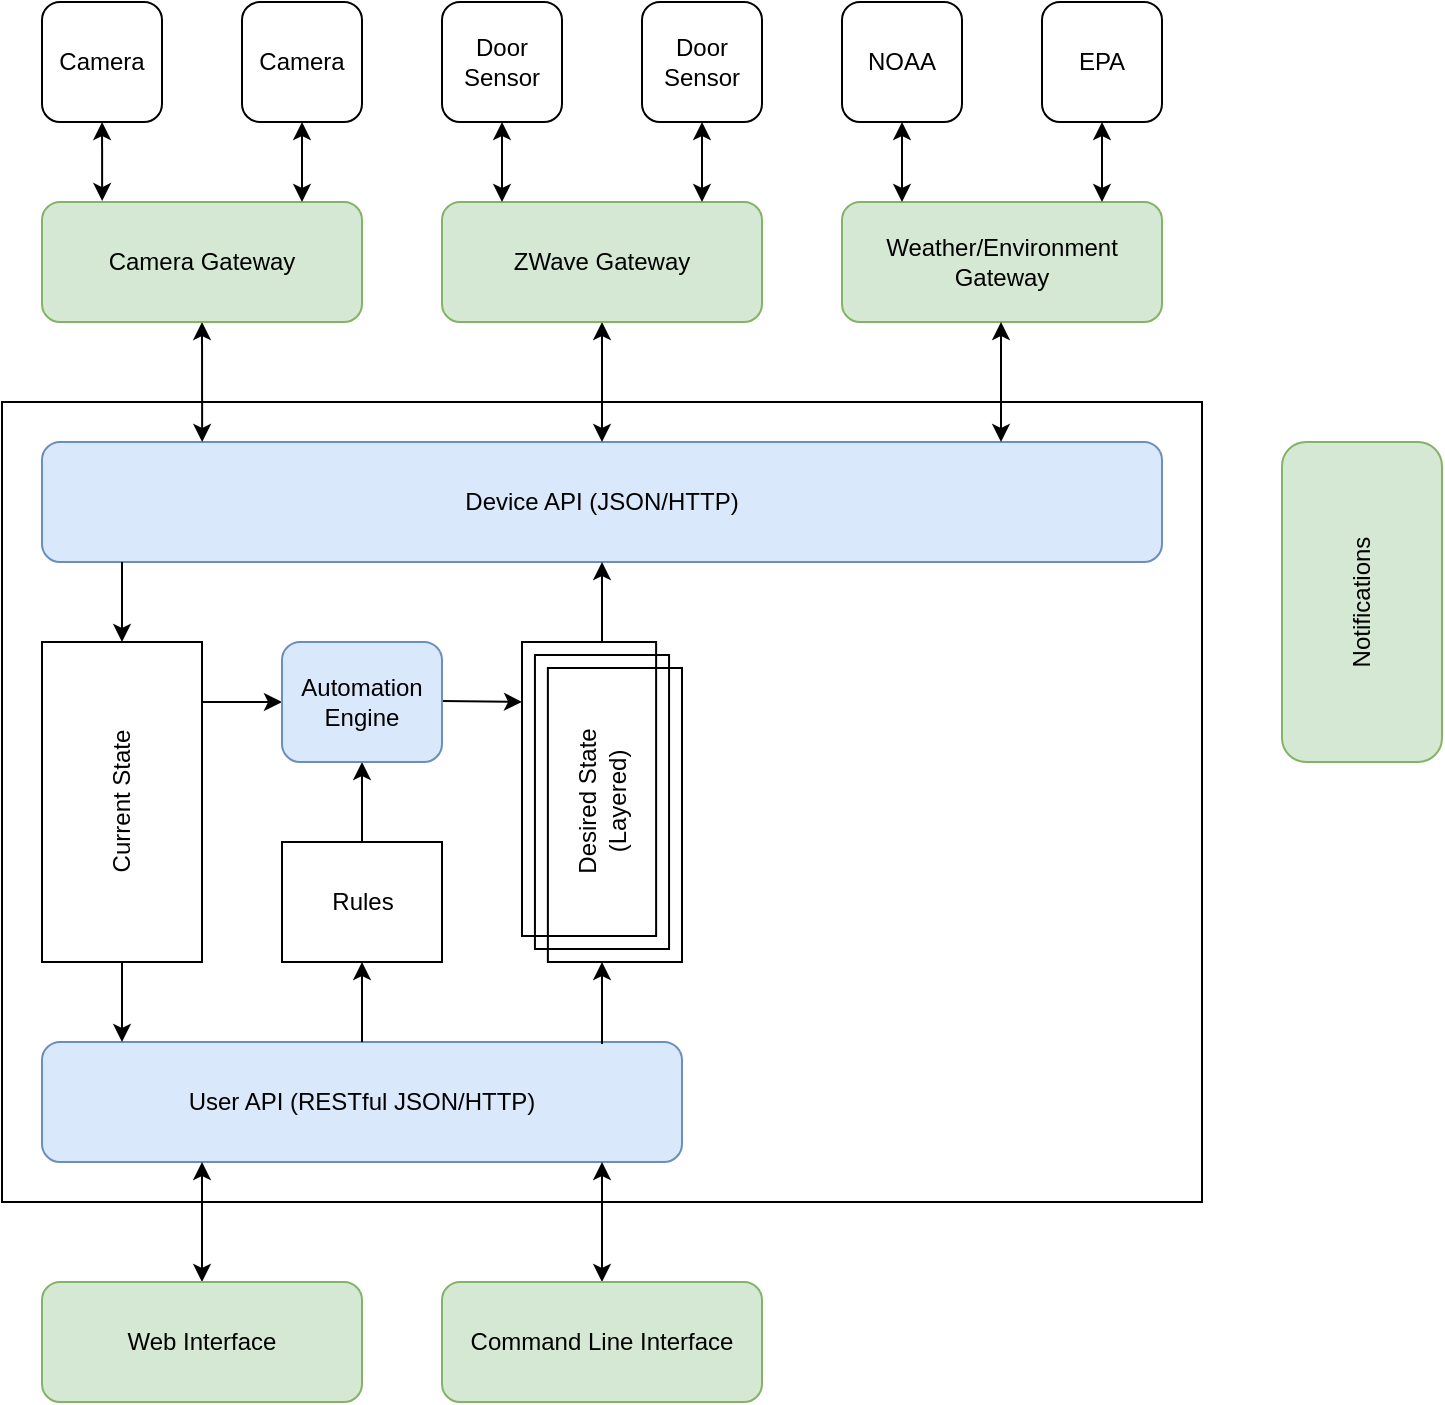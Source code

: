<mxfile version="10.6.3" type="device"><diagram id="nyFlotmh9oRMmqSYARnF" name="Page-1"><mxGraphModel dx="918" dy="727" grid="1" gridSize="10" guides="1" tooltips="1" connect="1" arrows="1" fold="1" page="1" pageScale="1" pageWidth="850" pageHeight="1100" math="0" shadow="0"><root><mxCell id="0"/><mxCell id="1" parent="0"/><mxCell id="MtfKd6-NrAOQEtamVdi_-132" value="" style="rounded=0;whiteSpace=wrap;html=1;fillColor=none;align=center;" parent="1" vertex="1"><mxGeometry x="20" y="240" width="600" height="400" as="geometry"/></mxCell><mxCell id="MtfKd6-NrAOQEtamVdi_-2" value="Device API (JSON/HTTP)" style="rounded=1;whiteSpace=wrap;html=1;fillColor=#dae8fc;strokeColor=#6c8ebf;" parent="1" vertex="1"><mxGeometry x="40" y="260" width="560" height="60" as="geometry"/></mxCell><mxCell id="MtfKd6-NrAOQEtamVdi_-3" value="User API (RESTful JSON/HTTP)" style="rounded=1;whiteSpace=wrap;html=1;fillColor=#dae8fc;strokeColor=#6c8ebf;" parent="1" vertex="1"><mxGeometry x="40" y="560" width="320" height="60" as="geometry"/></mxCell><mxCell id="MtfKd6-NrAOQEtamVdi_-118" value="" style="edgeStyle=none;rounded=0;orthogonalLoop=1;jettySize=auto;html=1;startArrow=classic;startFill=1;endArrow=classic;endFill=1;entryX=0.143;entryY=0;entryDx=0;entryDy=0;entryPerimeter=0;" parent="1" target="MtfKd6-NrAOQEtamVdi_-2" edge="1"><mxGeometry relative="1" as="geometry"><mxPoint x="120" y="200" as="sourcePoint"/><mxPoint x="120" y="240" as="targetPoint"/></mxGeometry></mxCell><mxCell id="MtfKd6-NrAOQEtamVdi_-12" value="Camera Gateway&lt;br&gt;" style="rounded=1;whiteSpace=wrap;html=1;fillColor=#d5e8d4;strokeColor=#82b366;" parent="1" vertex="1"><mxGeometry x="40" y="140" width="160" height="60" as="geometry"/></mxCell><mxCell id="MtfKd6-NrAOQEtamVdi_-120" value="" style="edgeStyle=none;rounded=0;orthogonalLoop=1;jettySize=auto;html=1;startArrow=classic;startFill=1;endArrow=classic;endFill=1;entryX=0.188;entryY=-0.008;entryDx=0;entryDy=0;entryPerimeter=0;" parent="1" source="MtfKd6-NrAOQEtamVdi_-13" target="MtfKd6-NrAOQEtamVdi_-12" edge="1"><mxGeometry relative="1" as="geometry"/></mxCell><mxCell id="MtfKd6-NrAOQEtamVdi_-13" value="Camera&lt;br&gt;" style="rounded=1;whiteSpace=wrap;html=1;" parent="1" vertex="1"><mxGeometry x="40" y="40" width="60" height="60" as="geometry"/></mxCell><mxCell id="MtfKd6-NrAOQEtamVdi_-121" value="" style="edgeStyle=none;rounded=0;orthogonalLoop=1;jettySize=auto;html=1;startArrow=classic;startFill=1;endArrow=classic;endFill=1;" parent="1" source="MtfKd6-NrAOQEtamVdi_-14" edge="1"><mxGeometry relative="1" as="geometry"><mxPoint x="170" y="140" as="targetPoint"/></mxGeometry></mxCell><mxCell id="MtfKd6-NrAOQEtamVdi_-14" value="Camera" style="rounded=1;whiteSpace=wrap;html=1;" parent="1" vertex="1"><mxGeometry x="140" y="40" width="60" height="60" as="geometry"/></mxCell><mxCell id="MtfKd6-NrAOQEtamVdi_-131" value="" style="edgeStyle=none;rounded=0;orthogonalLoop=1;jettySize=auto;html=1;startArrow=classic;startFill=1;endArrow=classic;endFill=1;" parent="1" source="MtfKd6-NrAOQEtamVdi_-15" edge="1"><mxGeometry relative="1" as="geometry"><mxPoint x="120" y="620" as="targetPoint"/></mxGeometry></mxCell><mxCell id="MtfKd6-NrAOQEtamVdi_-15" value="Web Interface&lt;br&gt;" style="rounded=1;whiteSpace=wrap;html=1;fillColor=#d5e8d4;strokeColor=#82b366;" parent="1" vertex="1"><mxGeometry x="40" y="680" width="160" height="60" as="geometry"/></mxCell><mxCell id="MtfKd6-NrAOQEtamVdi_-130" value="" style="edgeStyle=none;rounded=0;orthogonalLoop=1;jettySize=auto;html=1;startArrow=classic;startFill=1;endArrow=classic;endFill=1;" parent="1" source="MtfKd6-NrAOQEtamVdi_-23" edge="1"><mxGeometry relative="1" as="geometry"><mxPoint x="320" y="620" as="targetPoint"/></mxGeometry></mxCell><mxCell id="MtfKd6-NrAOQEtamVdi_-23" value="Command Line Interface&lt;br&gt;" style="rounded=1;whiteSpace=wrap;html=1;fillColor=#d5e8d4;align=center;strokeColor=#82b366;" parent="1" vertex="1"><mxGeometry x="240" y="680" width="160" height="60" as="geometry"/></mxCell><mxCell id="MtfKd6-NrAOQEtamVdi_-113" value="" style="edgeStyle=none;rounded=0;orthogonalLoop=1;jettySize=auto;html=1;startArrow=none;startFill=0;endArrow=classic;endFill=1;" parent="1" source="MtfKd6-NrAOQEtamVdi_-30" target="MtfKd6-NrAOQEtamVdi_-2" edge="1"><mxGeometry relative="1" as="geometry"><mxPoint x="360" y="320" as="targetPoint"/></mxGeometry></mxCell><mxCell id="MtfKd6-NrAOQEtamVdi_-115" value="" style="edgeStyle=none;rounded=0;orthogonalLoop=1;jettySize=auto;html=1;startArrow=classic;startFill=1;endArrow=none;endFill=0;entryX=0.875;entryY=0.017;entryDx=0;entryDy=0;entryPerimeter=0;" parent="1" source="MtfKd6-NrAOQEtamVdi_-30" target="MtfKd6-NrAOQEtamVdi_-3" edge="1"><mxGeometry relative="1" as="geometry"><mxPoint x="360" y="560" as="targetPoint"/></mxGeometry></mxCell><mxCell id="MtfKd6-NrAOQEtamVdi_-30" value="Desired State &lt;br&gt;(Layered)" style="verticalLabelPosition=middle;verticalAlign=middle;html=1;shape=mxgraph.basic.layered_rect;dx=12.94;outlineConnect=0;fillColor=none;align=center;labelPosition=center;horizontal=0;" parent="1" vertex="1"><mxGeometry x="280" y="360" width="80" height="160" as="geometry"/></mxCell><mxCell id="MtfKd6-NrAOQEtamVdi_-107" value="" style="edgeStyle=none;rounded=0;orthogonalLoop=1;jettySize=auto;html=1;startArrow=classic;startFill=1;endArrow=none;endFill=0;" parent="1" source="MtfKd6-NrAOQEtamVdi_-35" edge="1"><mxGeometry relative="1" as="geometry"><mxPoint x="80" y="320" as="targetPoint"/></mxGeometry></mxCell><mxCell id="MtfKd6-NrAOQEtamVdi_-108" value="" style="edgeStyle=none;rounded=0;orthogonalLoop=1;jettySize=auto;html=1;startArrow=classic;startFill=1;endArrow=none;endFill=0;" parent="1" target="MtfKd6-NrAOQEtamVdi_-35" edge="1"><mxGeometry relative="1" as="geometry"><mxPoint x="80" y="560" as="sourcePoint"/></mxGeometry></mxCell><mxCell id="MtfKd6-NrAOQEtamVdi_-35" value="Current State" style="verticalLabelPosition=middle;verticalAlign=middle;html=1;shape=mxgraph.basic.rect;fillColor=#ffffff;fillColor2=none;strokeColor=#000000;strokeWidth=1;size=20;indent=5;align=center;labelPosition=center;horizontal=0;" parent="1" vertex="1"><mxGeometry x="40" y="360" width="80" height="160" as="geometry"/></mxCell><mxCell id="MtfKd6-NrAOQEtamVdi_-109" value="" style="edgeStyle=none;rounded=0;orthogonalLoop=1;jettySize=auto;html=1;startArrow=classic;startFill=1;endArrow=none;endFill=0;" parent="1" source="MtfKd6-NrAOQEtamVdi_-87" target="MtfKd6-NrAOQEtamVdi_-3" edge="1"><mxGeometry relative="1" as="geometry"/></mxCell><mxCell id="MtfKd6-NrAOQEtamVdi_-112" value="" style="edgeStyle=none;rounded=0;orthogonalLoop=1;jettySize=auto;html=1;startArrow=none;startFill=0;endArrow=classic;endFill=1;" parent="1" source="MtfKd6-NrAOQEtamVdi_-87" target="MtfKd6-NrAOQEtamVdi_-88" edge="1"><mxGeometry relative="1" as="geometry"/></mxCell><mxCell id="MtfKd6-NrAOQEtamVdi_-87" value="Rules&lt;br&gt;" style="verticalLabelPosition=middle;verticalAlign=middle;html=1;shape=mxgraph.basic.rect;fillColor=#ffffff;fillColor2=none;strokeColor=#000000;strokeWidth=1;size=20;indent=5;align=center;labelPosition=center;" parent="1" vertex="1"><mxGeometry x="160" y="460" width="80" height="60" as="geometry"/></mxCell><mxCell id="MtfKd6-NrAOQEtamVdi_-110" value="" style="edgeStyle=none;rounded=0;orthogonalLoop=1;jettySize=auto;html=1;startArrow=classic;startFill=1;endArrow=none;endFill=0;" parent="1" source="MtfKd6-NrAOQEtamVdi_-88" edge="1"><mxGeometry relative="1" as="geometry"><mxPoint x="120" y="390" as="targetPoint"/></mxGeometry></mxCell><mxCell id="MtfKd6-NrAOQEtamVdi_-128" value="" style="edgeStyle=none;rounded=0;orthogonalLoop=1;jettySize=auto;html=1;startArrow=none;startFill=0;endArrow=classic;endFill=1;" parent="1" edge="1"><mxGeometry relative="1" as="geometry"><mxPoint x="240" y="389.5" as="sourcePoint"/><mxPoint x="280" y="390" as="targetPoint"/></mxGeometry></mxCell><mxCell id="MtfKd6-NrAOQEtamVdi_-88" value="Automation&lt;br&gt;Engine&lt;br&gt;" style="rounded=1;whiteSpace=wrap;html=1;fillColor=#dae8fc;align=center;strokeColor=#6c8ebf;" parent="1" vertex="1"><mxGeometry x="160" y="360" width="80" height="60" as="geometry"/></mxCell><mxCell id="MtfKd6-NrAOQEtamVdi_-129" value="" style="edgeStyle=none;rounded=0;orthogonalLoop=1;jettySize=auto;html=1;startArrow=classic;startFill=1;endArrow=classic;endFill=1;" parent="1" source="MtfKd6-NrAOQEtamVdi_-122" edge="1"><mxGeometry relative="1" as="geometry"><mxPoint x="320" y="260" as="targetPoint"/></mxGeometry></mxCell><mxCell id="MtfKd6-NrAOQEtamVdi_-122" value="ZWave Gateway&lt;br&gt;" style="rounded=1;whiteSpace=wrap;html=1;fillColor=#d5e8d4;strokeColor=#82b366;" parent="1" vertex="1"><mxGeometry x="240" y="140" width="160" height="60" as="geometry"/></mxCell><mxCell id="MtfKd6-NrAOQEtamVdi_-126" value="" style="edgeStyle=none;rounded=0;orthogonalLoop=1;jettySize=auto;html=1;startArrow=classic;startFill=1;endArrow=classic;endFill=1;" parent="1" source="MtfKd6-NrAOQEtamVdi_-123" edge="1"><mxGeometry relative="1" as="geometry"><mxPoint x="270" y="140" as="targetPoint"/></mxGeometry></mxCell><mxCell id="MtfKd6-NrAOQEtamVdi_-123" value="Door&lt;br&gt;Sensor&lt;br&gt;" style="rounded=1;whiteSpace=wrap;html=1;" parent="1" vertex="1"><mxGeometry x="240" y="40" width="60" height="60" as="geometry"/></mxCell><mxCell id="MtfKd6-NrAOQEtamVdi_-125" value="" style="edgeStyle=none;rounded=0;orthogonalLoop=1;jettySize=auto;html=1;startArrow=classic;startFill=1;endArrow=classic;endFill=1;" parent="1" source="MtfKd6-NrAOQEtamVdi_-124" edge="1"><mxGeometry relative="1" as="geometry"><mxPoint x="370" y="140" as="targetPoint"/></mxGeometry></mxCell><mxCell id="MtfKd6-NrAOQEtamVdi_-124" value="Door&lt;br&gt;Sensor&lt;br&gt;" style="rounded=1;whiteSpace=wrap;html=1;" parent="1" vertex="1"><mxGeometry x="340" y="40" width="60" height="60" as="geometry"/></mxCell><mxCell id="OB2HOh7Wm_sJz5mUgPdf-1" value="Weather/Environment Gateway&lt;br&gt;" style="rounded=1;whiteSpace=wrap;html=1;fillColor=#d5e8d4;strokeColor=#82b366;" parent="1" vertex="1"><mxGeometry x="440" y="140" width="160" height="60" as="geometry"/></mxCell><mxCell id="OB2HOh7Wm_sJz5mUgPdf-2" value="" style="edgeStyle=none;rounded=0;orthogonalLoop=1;jettySize=auto;html=1;startArrow=classic;startFill=1;endArrow=classic;endFill=1;" parent="1" source="OB2HOh7Wm_sJz5mUgPdf-3" edge="1"><mxGeometry relative="1" as="geometry"><mxPoint x="470" y="140" as="targetPoint"/></mxGeometry></mxCell><mxCell id="OB2HOh7Wm_sJz5mUgPdf-3" value="NOAA&lt;br&gt;" style="rounded=1;whiteSpace=wrap;html=1;" parent="1" vertex="1"><mxGeometry x="440" y="40" width="60" height="60" as="geometry"/></mxCell><mxCell id="OB2HOh7Wm_sJz5mUgPdf-4" value="" style="edgeStyle=none;rounded=0;orthogonalLoop=1;jettySize=auto;html=1;startArrow=classic;startFill=1;endArrow=classic;endFill=1;" parent="1" source="OB2HOh7Wm_sJz5mUgPdf-5" edge="1"><mxGeometry relative="1" as="geometry"><mxPoint x="570" y="140" as="targetPoint"/></mxGeometry></mxCell><mxCell id="OB2HOh7Wm_sJz5mUgPdf-5" value="EPA&lt;br&gt;" style="rounded=1;whiteSpace=wrap;html=1;" parent="1" vertex="1"><mxGeometry x="540" y="40" width="60" height="60" as="geometry"/></mxCell><mxCell id="OB2HOh7Wm_sJz5mUgPdf-7" value="Notifications&lt;br&gt;" style="rounded=1;whiteSpace=wrap;html=1;fillColor=#d5e8d4;strokeColor=#82b366;horizontal=0;" parent="1" vertex="1"><mxGeometry x="660" y="260" width="80" height="160" as="geometry"/></mxCell><mxCell id="OB2HOh7Wm_sJz5mUgPdf-12" value="" style="edgeStyle=none;rounded=0;orthogonalLoop=1;jettySize=auto;html=1;startArrow=classic;startFill=1;endArrow=classic;endFill=1;" parent="1" edge="1"><mxGeometry relative="1" as="geometry"><mxPoint x="519.5" y="260" as="targetPoint"/><mxPoint x="519.5" y="200" as="sourcePoint"/></mxGeometry></mxCell></root></mxGraphModel></diagram></mxfile>